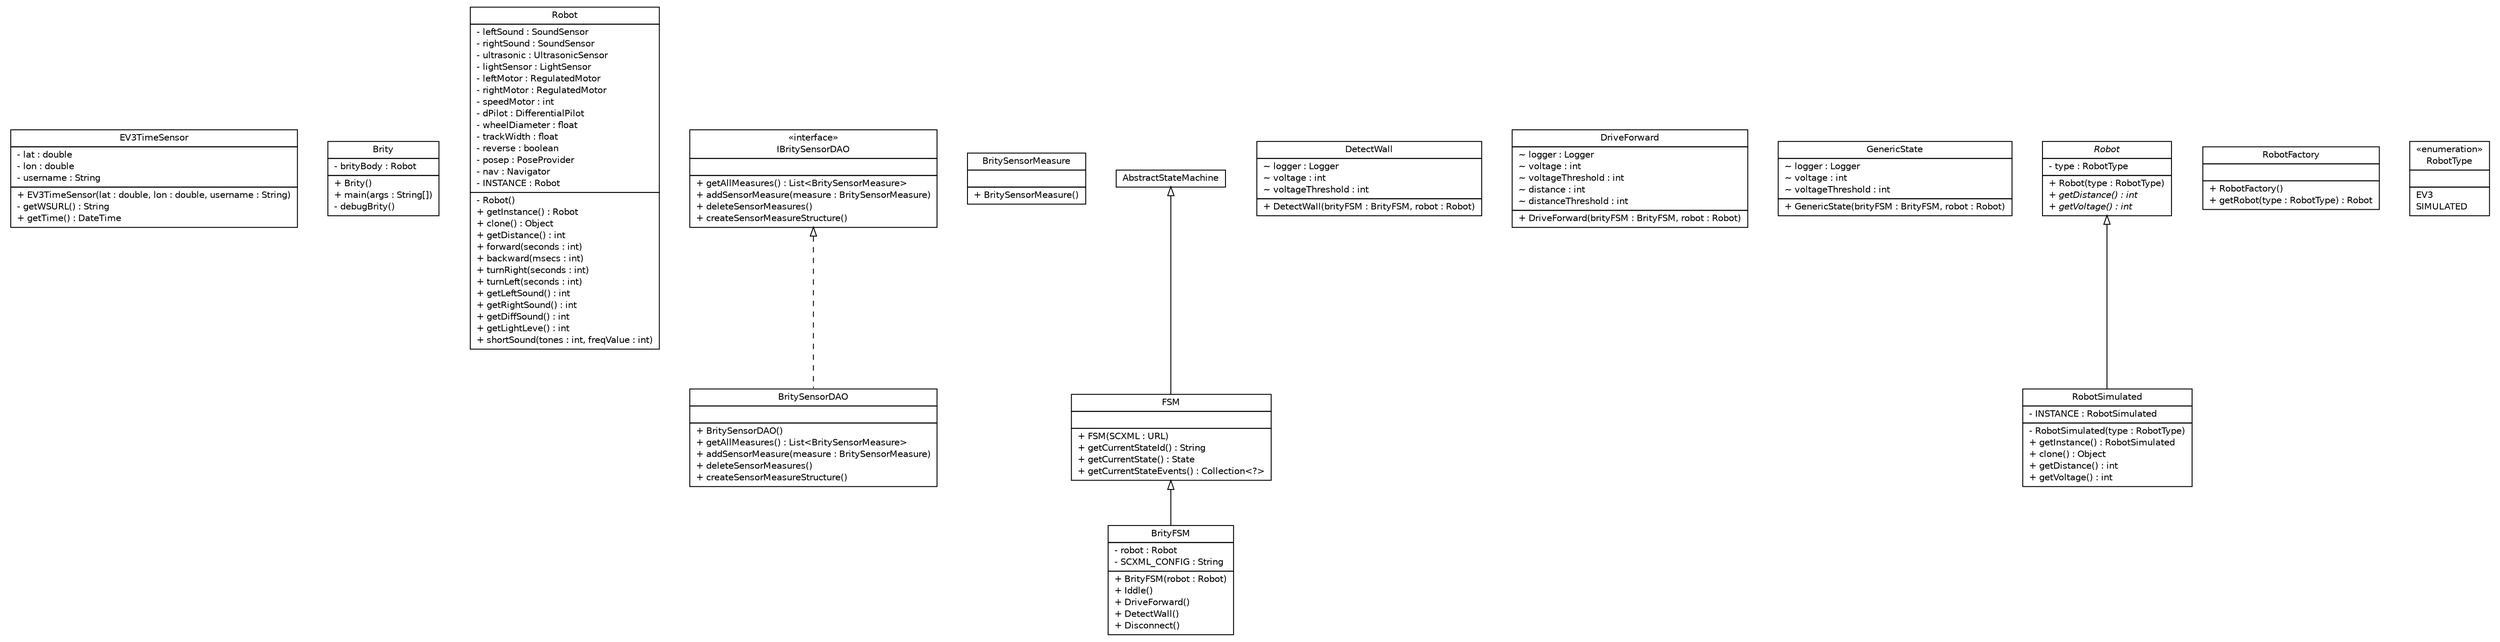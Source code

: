 #!/usr/local/bin/dot
#
# Class diagram 
# Generated by UMLGraph version R5_6 (http://www.umlgraph.org/)
#

digraph G {
	edge [fontname="Helvetica",fontsize=10,labelfontname="Helvetica",labelfontsize=10];
	node [fontname="Helvetica",fontsize=10,shape=plaintext];
	nodesep=0.25;
	ranksep=0.5;
	// jab.lejos.ev3.sensors.net.EV3TimeSensor
	c0 [label=<<table title="jab.lejos.ev3.sensors.net.EV3TimeSensor" border="0" cellborder="1" cellspacing="0" cellpadding="2" port="p">
		<tr><td><table border="0" cellspacing="0" cellpadding="1">
<tr><td align="center" balign="center"> EV3TimeSensor </td></tr>
		</table></td></tr>
		<tr><td><table border="0" cellspacing="0" cellpadding="1">
<tr><td align="left" balign="left"> - lat : double </td></tr>
<tr><td align="left" balign="left"> - lon : double </td></tr>
<tr><td align="left" balign="left"> - username : String </td></tr>
		</table></td></tr>
		<tr><td><table border="0" cellspacing="0" cellpadding="1">
<tr><td align="left" balign="left"> + EV3TimeSensor(lat : double, lon : double, username : String) </td></tr>
<tr><td align="left" balign="left"> - getWSURL() : String </td></tr>
<tr><td align="left" balign="left"> + getTime() : DateTime </td></tr>
		</table></td></tr>
		</table>>, URL="null", fontname="Helvetica", fontcolor="black", fontsize=10.0];
	// jab.lejos.liverobots.brity.Brity
	c1 [label=<<table title="jab.lejos.liverobots.brity.Brity" border="0" cellborder="1" cellspacing="0" cellpadding="2" port="p">
		<tr><td><table border="0" cellspacing="0" cellpadding="1">
<tr><td align="center" balign="center"> Brity </td></tr>
		</table></td></tr>
		<tr><td><table border="0" cellspacing="0" cellpadding="1">
<tr><td align="left" balign="left"> - brityBody : Robot </td></tr>
		</table></td></tr>
		<tr><td><table border="0" cellspacing="0" cellpadding="1">
<tr><td align="left" balign="left"> + Brity() </td></tr>
<tr><td align="left" balign="left"> + main(args : String[]) </td></tr>
<tr><td align="left" balign="left"> - debugBrity() </td></tr>
		</table></td></tr>
		</table>>, URL="null", fontname="Helvetica", fontcolor="black", fontsize=10.0];
	// jab.lejos.liverobots.brity.Robot
	c2 [label=<<table title="jab.lejos.liverobots.brity.Robot" border="0" cellborder="1" cellspacing="0" cellpadding="2" port="p">
		<tr><td><table border="0" cellspacing="0" cellpadding="1">
<tr><td align="center" balign="center"> Robot </td></tr>
		</table></td></tr>
		<tr><td><table border="0" cellspacing="0" cellpadding="1">
<tr><td align="left" balign="left"> - leftSound : SoundSensor </td></tr>
<tr><td align="left" balign="left"> - rightSound : SoundSensor </td></tr>
<tr><td align="left" balign="left"> - ultrasonic : UltrasonicSensor </td></tr>
<tr><td align="left" balign="left"> - lightSensor : LightSensor </td></tr>
<tr><td align="left" balign="left"> - leftMotor : RegulatedMotor </td></tr>
<tr><td align="left" balign="left"> - rightMotor : RegulatedMotor </td></tr>
<tr><td align="left" balign="left"> - speedMotor : int </td></tr>
<tr><td align="left" balign="left"> - dPilot : DifferentialPilot </td></tr>
<tr><td align="left" balign="left"> - wheelDiameter : float </td></tr>
<tr><td align="left" balign="left"> - trackWidth : float </td></tr>
<tr><td align="left" balign="left"> - reverse : boolean </td></tr>
<tr><td align="left" balign="left"> - posep : PoseProvider </td></tr>
<tr><td align="left" balign="left"> - nav : Navigator </td></tr>
<tr><td align="left" balign="left"> - INSTANCE : Robot </td></tr>
		</table></td></tr>
		<tr><td><table border="0" cellspacing="0" cellpadding="1">
<tr><td align="left" balign="left"> - Robot() </td></tr>
<tr><td align="left" balign="left"> + getInstance() : Robot </td></tr>
<tr><td align="left" balign="left"> + clone() : Object </td></tr>
<tr><td align="left" balign="left"> + getDistance() : int </td></tr>
<tr><td align="left" balign="left"> + forward(seconds : int) </td></tr>
<tr><td align="left" balign="left"> + backward(msecs : int) </td></tr>
<tr><td align="left" balign="left"> + turnRight(seconds : int) </td></tr>
<tr><td align="left" balign="left"> + turnLeft(seconds : int) </td></tr>
<tr><td align="left" balign="left"> + getLeftSound() : int </td></tr>
<tr><td align="left" balign="left"> + getRightSound() : int </td></tr>
<tr><td align="left" balign="left"> + getDiffSound() : int </td></tr>
<tr><td align="left" balign="left"> + getLightLeve() : int </td></tr>
<tr><td align="left" balign="left"> + shortSound(tones : int, freqValue : int) </td></tr>
		</table></td></tr>
		</table>>, URL="null", fontname="Helvetica", fontcolor="black", fontsize=10.0];
	// jab.lejos.liverobots.brity.dao.BritySensorDAO
	c3 [label=<<table title="jab.lejos.liverobots.brity.dao.BritySensorDAO" border="0" cellborder="1" cellspacing="0" cellpadding="2" port="p">
		<tr><td><table border="0" cellspacing="0" cellpadding="1">
<tr><td align="center" balign="center"> BritySensorDAO </td></tr>
		</table></td></tr>
		<tr><td><table border="0" cellspacing="0" cellpadding="1">
<tr><td align="left" balign="left">  </td></tr>
		</table></td></tr>
		<tr><td><table border="0" cellspacing="0" cellpadding="1">
<tr><td align="left" balign="left"> + BritySensorDAO() </td></tr>
<tr><td align="left" balign="left"> + getAllMeasures() : List&lt;BritySensorMeasure&gt; </td></tr>
<tr><td align="left" balign="left"> + addSensorMeasure(measure : BritySensorMeasure) </td></tr>
<tr><td align="left" balign="left"> + deleteSensorMeasures() </td></tr>
<tr><td align="left" balign="left"> + createSensorMeasureStructure() </td></tr>
		</table></td></tr>
		</table>>, URL="null", fontname="Helvetica", fontcolor="black", fontsize=10.0];
	// jab.lejos.liverobots.brity.dao.BritySensorMeasure
	c4 [label=<<table title="jab.lejos.liverobots.brity.dao.BritySensorMeasure" border="0" cellborder="1" cellspacing="0" cellpadding="2" port="p">
		<tr><td><table border="0" cellspacing="0" cellpadding="1">
<tr><td align="center" balign="center"> BritySensorMeasure </td></tr>
		</table></td></tr>
		<tr><td><table border="0" cellspacing="0" cellpadding="1">
<tr><td align="left" balign="left">  </td></tr>
		</table></td></tr>
		<tr><td><table border="0" cellspacing="0" cellpadding="1">
<tr><td align="left" balign="left"> + BritySensorMeasure() </td></tr>
		</table></td></tr>
		</table>>, URL="null", fontname="Helvetica", fontcolor="black", fontsize=10.0];
	// jab.lejos.liverobots.brity.dao.IBritySensorDAO
	c5 [label=<<table title="jab.lejos.liverobots.brity.dao.IBritySensorDAO" border="0" cellborder="1" cellspacing="0" cellpadding="2" port="p">
		<tr><td><table border="0" cellspacing="0" cellpadding="1">
<tr><td align="center" balign="center"> &#171;interface&#187; </td></tr>
<tr><td align="center" balign="center"> IBritySensorDAO </td></tr>
		</table></td></tr>
		<tr><td><table border="0" cellspacing="0" cellpadding="1">
<tr><td align="left" balign="left">  </td></tr>
		</table></td></tr>
		<tr><td><table border="0" cellspacing="0" cellpadding="1">
<tr><td align="left" balign="left"> + getAllMeasures() : List&lt;BritySensorMeasure&gt; </td></tr>
<tr><td align="left" balign="left"> + addSensorMeasure(measure : BritySensorMeasure) </td></tr>
<tr><td align="left" balign="left"> + deleteSensorMeasures() </td></tr>
<tr><td align="left" balign="left"> + createSensorMeasureStructure() </td></tr>
		</table></td></tr>
		</table>>, URL="null", fontname="Helvetica", fontcolor="black", fontsize=10.0];
	// jab.lejos.liverobots.brity.fsm.BrityFSM
	c6 [label=<<table title="jab.lejos.liverobots.brity.fsm.BrityFSM" border="0" cellborder="1" cellspacing="0" cellpadding="2" port="p">
		<tr><td><table border="0" cellspacing="0" cellpadding="1">
<tr><td align="center" balign="center"> BrityFSM </td></tr>
		</table></td></tr>
		<tr><td><table border="0" cellspacing="0" cellpadding="1">
<tr><td align="left" balign="left"> - robot : Robot </td></tr>
<tr><td align="left" balign="left"> - SCXML_CONFIG : String </td></tr>
		</table></td></tr>
		<tr><td><table border="0" cellspacing="0" cellpadding="1">
<tr><td align="left" balign="left"> + BrityFSM(robot : Robot) </td></tr>
<tr><td align="left" balign="left"> + Iddle() </td></tr>
<tr><td align="left" balign="left"> + DriveForward() </td></tr>
<tr><td align="left" balign="left"> + DetectWall() </td></tr>
<tr><td align="left" balign="left"> + Disconnect() </td></tr>
		</table></td></tr>
		</table>>, URL="null", fontname="Helvetica", fontcolor="black", fontsize=10.0];
	// jab.lejos.liverobots.brity.fsm.FSM
	c7 [label=<<table title="jab.lejos.liverobots.brity.fsm.FSM" border="0" cellborder="1" cellspacing="0" cellpadding="2" port="p">
		<tr><td><table border="0" cellspacing="0" cellpadding="1">
<tr><td align="center" balign="center"> FSM </td></tr>
		</table></td></tr>
		<tr><td><table border="0" cellspacing="0" cellpadding="1">
<tr><td align="left" balign="left">  </td></tr>
		</table></td></tr>
		<tr><td><table border="0" cellspacing="0" cellpadding="1">
<tr><td align="left" balign="left"> + FSM(SCXML : URL) </td></tr>
<tr><td align="left" balign="left"> + getCurrentStateId() : String </td></tr>
<tr><td align="left" balign="left"> + getCurrentState() : State </td></tr>
<tr><td align="left" balign="left"> + getCurrentStateEvents() : Collection&lt;?&gt; </td></tr>
		</table></td></tr>
		</table>>, URL="null", fontname="Helvetica", fontcolor="black", fontsize=10.0];
	// jab.lejos.liverobots.brity.fsm.states.DetectWall
	c8 [label=<<table title="jab.lejos.liverobots.brity.fsm.states.DetectWall" border="0" cellborder="1" cellspacing="0" cellpadding="2" port="p">
		<tr><td><table border="0" cellspacing="0" cellpadding="1">
<tr><td align="center" balign="center"> DetectWall </td></tr>
		</table></td></tr>
		<tr><td><table border="0" cellspacing="0" cellpadding="1">
<tr><td align="left" balign="left"> ~ logger : Logger </td></tr>
<tr><td align="left" balign="left"> ~ voltage : int </td></tr>
<tr><td align="left" balign="left"> ~ voltageThreshold : int </td></tr>
		</table></td></tr>
		<tr><td><table border="0" cellspacing="0" cellpadding="1">
<tr><td align="left" balign="left"> + DetectWall(brityFSM : BrityFSM, robot : Robot) </td></tr>
		</table></td></tr>
		</table>>, URL="null", fontname="Helvetica", fontcolor="black", fontsize=10.0];
	// jab.lejos.liverobots.brity.fsm.states.DriveForward
	c9 [label=<<table title="jab.lejos.liverobots.brity.fsm.states.DriveForward" border="0" cellborder="1" cellspacing="0" cellpadding="2" port="p">
		<tr><td><table border="0" cellspacing="0" cellpadding="1">
<tr><td align="center" balign="center"> DriveForward </td></tr>
		</table></td></tr>
		<tr><td><table border="0" cellspacing="0" cellpadding="1">
<tr><td align="left" balign="left"> ~ logger : Logger </td></tr>
<tr><td align="left" balign="left"> ~ voltage : int </td></tr>
<tr><td align="left" balign="left"> ~ voltageThreshold : int </td></tr>
<tr><td align="left" balign="left"> ~ distance : int </td></tr>
<tr><td align="left" balign="left"> ~ distanceThreshold : int </td></tr>
		</table></td></tr>
		<tr><td><table border="0" cellspacing="0" cellpadding="1">
<tr><td align="left" balign="left"> + DriveForward(brityFSM : BrityFSM, robot : Robot) </td></tr>
		</table></td></tr>
		</table>>, URL="null", fontname="Helvetica", fontcolor="black", fontsize=10.0];
	// jab.lejos.liverobots.brity.fsm.states.GenericState
	c10 [label=<<table title="jab.lejos.liverobots.brity.fsm.states.GenericState" border="0" cellborder="1" cellspacing="0" cellpadding="2" port="p">
		<tr><td><table border="0" cellspacing="0" cellpadding="1">
<tr><td align="center" balign="center"> GenericState </td></tr>
		</table></td></tr>
		<tr><td><table border="0" cellspacing="0" cellpadding="1">
<tr><td align="left" balign="left"> ~ logger : Logger </td></tr>
<tr><td align="left" balign="left"> ~ voltage : int </td></tr>
<tr><td align="left" balign="left"> ~ voltageThreshold : int </td></tr>
		</table></td></tr>
		<tr><td><table border="0" cellspacing="0" cellpadding="1">
<tr><td align="left" balign="left"> + GenericState(brityFSM : BrityFSM, robot : Robot) </td></tr>
		</table></td></tr>
		</table>>, URL="null", fontname="Helvetica", fontcolor="black", fontsize=10.0];
	// jab.lejos.liverobots.brity.model.Robot
	c11 [label=<<table title="jab.lejos.liverobots.brity.model.Robot" border="0" cellborder="1" cellspacing="0" cellpadding="2" port="p">
		<tr><td><table border="0" cellspacing="0" cellpadding="1">
<tr><td align="center" balign="center"><font face="Helvetica-Oblique"> Robot </font></td></tr>
		</table></td></tr>
		<tr><td><table border="0" cellspacing="0" cellpadding="1">
<tr><td align="left" balign="left"> - type : RobotType </td></tr>
		</table></td></tr>
		<tr><td><table border="0" cellspacing="0" cellpadding="1">
<tr><td align="left" balign="left"> + Robot(type : RobotType) </td></tr>
<tr><td align="left" balign="left"><font face="Helvetica-Oblique" point-size="10.0"> + getDistance() : int </font></td></tr>
<tr><td align="left" balign="left"><font face="Helvetica-Oblique" point-size="10.0"> + getVoltage() : int </font></td></tr>
		</table></td></tr>
		</table>>, URL="null", fontname="Helvetica", fontcolor="black", fontsize=10.0];
	// jab.lejos.liverobots.brity.model.RobotFactory
	c12 [label=<<table title="jab.lejos.liverobots.brity.model.RobotFactory" border="0" cellborder="1" cellspacing="0" cellpadding="2" port="p">
		<tr><td><table border="0" cellspacing="0" cellpadding="1">
<tr><td align="center" balign="center"> RobotFactory </td></tr>
		</table></td></tr>
		<tr><td><table border="0" cellspacing="0" cellpadding="1">
<tr><td align="left" balign="left">  </td></tr>
		</table></td></tr>
		<tr><td><table border="0" cellspacing="0" cellpadding="1">
<tr><td align="left" balign="left"> + RobotFactory() </td></tr>
<tr><td align="left" balign="left"> + getRobot(type : RobotType) : Robot </td></tr>
		</table></td></tr>
		</table>>, URL="null", fontname="Helvetica", fontcolor="black", fontsize=10.0];
	// jab.lejos.liverobots.brity.model.RobotSimulated
	c13 [label=<<table title="jab.lejos.liverobots.brity.model.RobotSimulated" border="0" cellborder="1" cellspacing="0" cellpadding="2" port="p">
		<tr><td><table border="0" cellspacing="0" cellpadding="1">
<tr><td align="center" balign="center"> RobotSimulated </td></tr>
		</table></td></tr>
		<tr><td><table border="0" cellspacing="0" cellpadding="1">
<tr><td align="left" balign="left"> - INSTANCE : RobotSimulated </td></tr>
		</table></td></tr>
		<tr><td><table border="0" cellspacing="0" cellpadding="1">
<tr><td align="left" balign="left"> - RobotSimulated(type : RobotType) </td></tr>
<tr><td align="left" balign="left"> + getInstance() : RobotSimulated </td></tr>
<tr><td align="left" balign="left"> + clone() : Object </td></tr>
<tr><td align="left" balign="left"> + getDistance() : int </td></tr>
<tr><td align="left" balign="left"> + getVoltage() : int </td></tr>
		</table></td></tr>
		</table>>, URL="null", fontname="Helvetica", fontcolor="black", fontsize=10.0];
	// jab.lejos.liverobots.brity.model.RobotType
	c14 [label=<<table title="jab.lejos.liverobots.brity.model.RobotType" border="0" cellborder="1" cellspacing="0" cellpadding="2" port="p">
		<tr><td><table border="0" cellspacing="0" cellpadding="1">
<tr><td align="center" balign="center"> &#171;enumeration&#187; </td></tr>
<tr><td align="center" balign="center"> RobotType </td></tr>
		</table></td></tr>
		<tr><td><table border="0" cellspacing="0" cellpadding="1">
<tr><td align="left" balign="left">  </td></tr>
		</table></td></tr>
		<tr><td><table border="0" cellspacing="0" cellpadding="1">
<tr><td align="left" balign="left"> EV3 </td></tr>
<tr><td align="left" balign="left"> SIMULATED </td></tr>
		</table></td></tr>
		</table>>, URL="null", fontname="Helvetica", fontcolor="black", fontsize=10.0];
	//jab.lejos.liverobots.brity.dao.BritySensorDAO implements jab.lejos.liverobots.brity.dao.IBritySensorDAO
	c5:p -> c3:p [dir=back,arrowtail=empty,style=dashed];
	//jab.lejos.liverobots.brity.fsm.BrityFSM extends jab.lejos.liverobots.brity.fsm.FSM
	c7:p -> c6:p [dir=back,arrowtail=empty];
	//jab.lejos.liverobots.brity.fsm.FSM extends AbstractStateMachine
	c15:p -> c7:p [dir=back,arrowtail=empty];
	//jab.lejos.liverobots.brity.model.RobotSimulated extends jab.lejos.liverobots.brity.model.Robot
	c11:p -> c13:p [dir=back,arrowtail=empty];
	// AbstractStateMachine
	c15[label=<<table title="AbstractStateMachine" border="0" cellborder="1" cellspacing="0" cellpadding="2" port="p" href="http://java.sun.com/j2se/1.4.2/docs/api//AbstractStateMachine.html">
		<tr><td><table border="0" cellspacing="0" cellpadding="1">
<tr><td align="center" balign="center"> AbstractStateMachine </td></tr>
		</table></td></tr>
		</table>>, fontname="Helvetica", fontcolor="black", fontsize=10.0];
}


